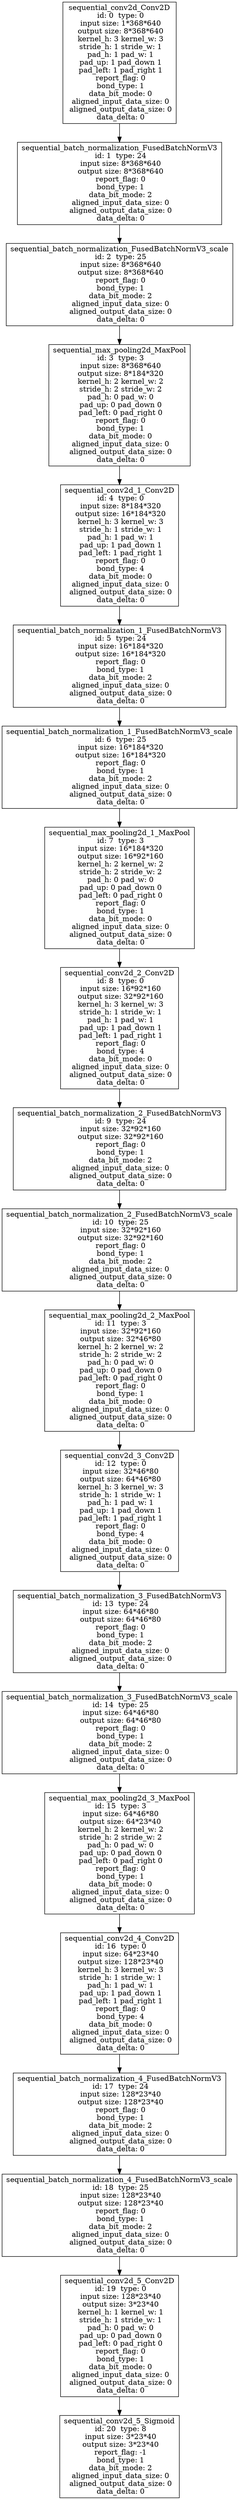 digraph cnn_tree {
sequential_conv2d_Conv2D [shape=box, label="sequential_conv2d_Conv2D\n id: 0  type: 0\n input size: 1*368*640\n output size: 8*368*640\n kernel_h: 3 kernel_w: 3\n stride_h: 1 stride_w: 1\n pad_h: 1 pad_w: 1\n pad_up: 1 pad_down 1\n pad_left: 1 pad_right 1\n report_flag: 0\n bond_type: 1\n data_bit_mode: 0\n aligned_input_data_size: 0\n aligned_output_data_size: 0\n data_delta: 0"];
sequential_conv2d_Conv2D -> sequential_batch_normalization_FusedBatchNormV3;
sequential_batch_normalization_FusedBatchNormV3 [shape=box, label="sequential_batch_normalization_FusedBatchNormV3\n id: 1  type: 24\n input size: 8*368*640\n output size: 8*368*640\n report_flag: 0\n bond_type: 1\n data_bit_mode: 2\n aligned_input_data_size: 0\n aligned_output_data_size: 0\n data_delta: 0"];
sequential_batch_normalization_FusedBatchNormV3 -> sequential_batch_normalization_FusedBatchNormV3_scale;
sequential_batch_normalization_FusedBatchNormV3_scale [shape=box, label="sequential_batch_normalization_FusedBatchNormV3_scale\n id: 2  type: 25\n input size: 8*368*640\n output size: 8*368*640\n report_flag: 0\n bond_type: 1\n data_bit_mode: 2\n aligned_input_data_size: 0\n aligned_output_data_size: 0\n data_delta: 0"];
sequential_batch_normalization_FusedBatchNormV3_scale -> sequential_max_pooling2d_MaxPool;
sequential_max_pooling2d_MaxPool [shape=box, label="sequential_max_pooling2d_MaxPool\n id: 3  type: 3\n input size: 8*368*640\n output size: 8*184*320\n kernel_h: 2 kernel_w: 2\n stride_h: 2 stride_w: 2\n pad_h: 0 pad_w: 0\n pad_up: 0 pad_down 0\n pad_left: 0 pad_right 0\n report_flag: 0\n bond_type: 1\n data_bit_mode: 0\n aligned_input_data_size: 0\n aligned_output_data_size: 0\n data_delta: 0"];
sequential_max_pooling2d_MaxPool -> sequential_conv2d_1_Conv2D;
sequential_conv2d_1_Conv2D [shape=box, label="sequential_conv2d_1_Conv2D\n id: 4  type: 0\n input size: 8*184*320\n output size: 16*184*320\n kernel_h: 3 kernel_w: 3\n stride_h: 1 stride_w: 1\n pad_h: 1 pad_w: 1\n pad_up: 1 pad_down 1\n pad_left: 1 pad_right 1\n report_flag: 0\n bond_type: 4\n data_bit_mode: 0\n aligned_input_data_size: 0\n aligned_output_data_size: 0\n data_delta: 0"];
sequential_conv2d_1_Conv2D -> sequential_batch_normalization_1_FusedBatchNormV3;
sequential_batch_normalization_1_FusedBatchNormV3 [shape=box, label="sequential_batch_normalization_1_FusedBatchNormV3\n id: 5  type: 24\n input size: 16*184*320\n output size: 16*184*320\n report_flag: 0\n bond_type: 1\n data_bit_mode: 2\n aligned_input_data_size: 0\n aligned_output_data_size: 0\n data_delta: 0"];
sequential_batch_normalization_1_FusedBatchNormV3 -> sequential_batch_normalization_1_FusedBatchNormV3_scale;
sequential_batch_normalization_1_FusedBatchNormV3_scale [shape=box, label="sequential_batch_normalization_1_FusedBatchNormV3_scale\n id: 6  type: 25\n input size: 16*184*320\n output size: 16*184*320\n report_flag: 0\n bond_type: 1\n data_bit_mode: 2\n aligned_input_data_size: 0\n aligned_output_data_size: 0\n data_delta: 0"];
sequential_batch_normalization_1_FusedBatchNormV3_scale -> sequential_max_pooling2d_1_MaxPool;
sequential_max_pooling2d_1_MaxPool [shape=box, label="sequential_max_pooling2d_1_MaxPool\n id: 7  type: 3\n input size: 16*184*320\n output size: 16*92*160\n kernel_h: 2 kernel_w: 2\n stride_h: 2 stride_w: 2\n pad_h: 0 pad_w: 0\n pad_up: 0 pad_down 0\n pad_left: 0 pad_right 0\n report_flag: 0\n bond_type: 1\n data_bit_mode: 0\n aligned_input_data_size: 0\n aligned_output_data_size: 0\n data_delta: 0"];
sequential_max_pooling2d_1_MaxPool -> sequential_conv2d_2_Conv2D;
sequential_conv2d_2_Conv2D [shape=box, label="sequential_conv2d_2_Conv2D\n id: 8  type: 0\n input size: 16*92*160\n output size: 32*92*160\n kernel_h: 3 kernel_w: 3\n stride_h: 1 stride_w: 1\n pad_h: 1 pad_w: 1\n pad_up: 1 pad_down 1\n pad_left: 1 pad_right 1\n report_flag: 0\n bond_type: 4\n data_bit_mode: 0\n aligned_input_data_size: 0\n aligned_output_data_size: 0\n data_delta: 0"];
sequential_conv2d_2_Conv2D -> sequential_batch_normalization_2_FusedBatchNormV3;
sequential_batch_normalization_2_FusedBatchNormV3 [shape=box, label="sequential_batch_normalization_2_FusedBatchNormV3\n id: 9  type: 24\n input size: 32*92*160\n output size: 32*92*160\n report_flag: 0\n bond_type: 1\n data_bit_mode: 2\n aligned_input_data_size: 0\n aligned_output_data_size: 0\n data_delta: 0"];
sequential_batch_normalization_2_FusedBatchNormV3 -> sequential_batch_normalization_2_FusedBatchNormV3_scale;
sequential_batch_normalization_2_FusedBatchNormV3_scale [shape=box, label="sequential_batch_normalization_2_FusedBatchNormV3_scale\n id: 10  type: 25\n input size: 32*92*160\n output size: 32*92*160\n report_flag: 0\n bond_type: 1\n data_bit_mode: 2\n aligned_input_data_size: 0\n aligned_output_data_size: 0\n data_delta: 0"];
sequential_batch_normalization_2_FusedBatchNormV3_scale -> sequential_max_pooling2d_2_MaxPool;
sequential_max_pooling2d_2_MaxPool [shape=box, label="sequential_max_pooling2d_2_MaxPool\n id: 11  type: 3\n input size: 32*92*160\n output size: 32*46*80\n kernel_h: 2 kernel_w: 2\n stride_h: 2 stride_w: 2\n pad_h: 0 pad_w: 0\n pad_up: 0 pad_down 0\n pad_left: 0 pad_right 0\n report_flag: 0\n bond_type: 1\n data_bit_mode: 0\n aligned_input_data_size: 0\n aligned_output_data_size: 0\n data_delta: 0"];
sequential_max_pooling2d_2_MaxPool -> sequential_conv2d_3_Conv2D;
sequential_conv2d_3_Conv2D [shape=box, label="sequential_conv2d_3_Conv2D\n id: 12  type: 0\n input size: 32*46*80\n output size: 64*46*80\n kernel_h: 3 kernel_w: 3\n stride_h: 1 stride_w: 1\n pad_h: 1 pad_w: 1\n pad_up: 1 pad_down 1\n pad_left: 1 pad_right 1\n report_flag: 0\n bond_type: 4\n data_bit_mode: 0\n aligned_input_data_size: 0\n aligned_output_data_size: 0\n data_delta: 0"];
sequential_conv2d_3_Conv2D -> sequential_batch_normalization_3_FusedBatchNormV3;
sequential_batch_normalization_3_FusedBatchNormV3 [shape=box, label="sequential_batch_normalization_3_FusedBatchNormV3\n id: 13  type: 24\n input size: 64*46*80\n output size: 64*46*80\n report_flag: 0\n bond_type: 1\n data_bit_mode: 2\n aligned_input_data_size: 0\n aligned_output_data_size: 0\n data_delta: 0"];
sequential_batch_normalization_3_FusedBatchNormV3 -> sequential_batch_normalization_3_FusedBatchNormV3_scale;
sequential_batch_normalization_3_FusedBatchNormV3_scale [shape=box, label="sequential_batch_normalization_3_FusedBatchNormV3_scale\n id: 14  type: 25\n input size: 64*46*80\n output size: 64*46*80\n report_flag: 0\n bond_type: 1\n data_bit_mode: 2\n aligned_input_data_size: 0\n aligned_output_data_size: 0\n data_delta: 0"];
sequential_batch_normalization_3_FusedBatchNormV3_scale -> sequential_max_pooling2d_3_MaxPool;
sequential_max_pooling2d_3_MaxPool [shape=box, label="sequential_max_pooling2d_3_MaxPool\n id: 15  type: 3\n input size: 64*46*80\n output size: 64*23*40\n kernel_h: 2 kernel_w: 2\n stride_h: 2 stride_w: 2\n pad_h: 0 pad_w: 0\n pad_up: 0 pad_down 0\n pad_left: 0 pad_right 0\n report_flag: 0\n bond_type: 1\n data_bit_mode: 0\n aligned_input_data_size: 0\n aligned_output_data_size: 0\n data_delta: 0"];
sequential_max_pooling2d_3_MaxPool -> sequential_conv2d_4_Conv2D;
sequential_conv2d_4_Conv2D [shape=box, label="sequential_conv2d_4_Conv2D\n id: 16  type: 0\n input size: 64*23*40\n output size: 128*23*40\n kernel_h: 3 kernel_w: 3\n stride_h: 1 stride_w: 1\n pad_h: 1 pad_w: 1\n pad_up: 1 pad_down 1\n pad_left: 1 pad_right 1\n report_flag: 0\n bond_type: 4\n data_bit_mode: 0\n aligned_input_data_size: 0\n aligned_output_data_size: 0\n data_delta: 0"];
sequential_conv2d_4_Conv2D -> sequential_batch_normalization_4_FusedBatchNormV3;
sequential_batch_normalization_4_FusedBatchNormV3 [shape=box, label="sequential_batch_normalization_4_FusedBatchNormV3\n id: 17  type: 24\n input size: 128*23*40\n output size: 128*23*40\n report_flag: 0\n bond_type: 1\n data_bit_mode: 2\n aligned_input_data_size: 0\n aligned_output_data_size: 0\n data_delta: 0"];
sequential_batch_normalization_4_FusedBatchNormV3 -> sequential_batch_normalization_4_FusedBatchNormV3_scale;
sequential_batch_normalization_4_FusedBatchNormV3_scale [shape=box, label="sequential_batch_normalization_4_FusedBatchNormV3_scale\n id: 18  type: 25\n input size: 128*23*40\n output size: 128*23*40\n report_flag: 0\n bond_type: 1\n data_bit_mode: 2\n aligned_input_data_size: 0\n aligned_output_data_size: 0\n data_delta: 0"];
sequential_batch_normalization_4_FusedBatchNormV3_scale -> sequential_conv2d_5_Conv2D;
sequential_conv2d_5_Conv2D [shape=box, label="sequential_conv2d_5_Conv2D\n id: 19  type: 0\n input size: 128*23*40\n output size: 3*23*40\n kernel_h: 1 kernel_w: 1\n stride_h: 1 stride_w: 1\n pad_h: 0 pad_w: 0\n pad_up: 0 pad_down 0\n pad_left: 0 pad_right 0\n report_flag: 0\n bond_type: 1\n data_bit_mode: 0\n aligned_input_data_size: 0\n aligned_output_data_size: 0\n data_delta: 0"];
sequential_conv2d_5_Conv2D -> sequential_conv2d_5_Sigmoid;
sequential_conv2d_5_Sigmoid [shape=box, label="sequential_conv2d_5_Sigmoid\n id: 20  type: 8\n input size: 3*23*40\n output size: 3*23*40\n report_flag: -1\n bond_type: 1\n data_bit_mode: 2\n aligned_input_data_size: 0\n aligned_output_data_size: 0\n data_delta: 0"];
}
